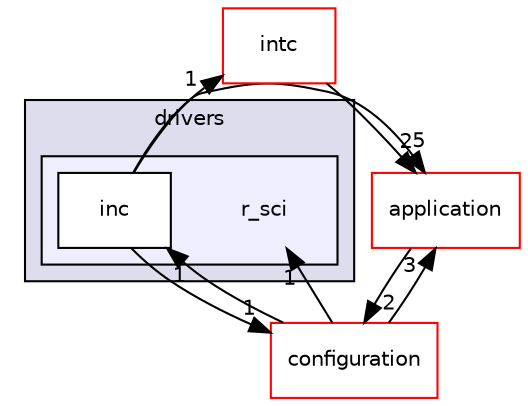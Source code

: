 digraph "r_sci" {
  compound=true
  node [ fontsize="10", fontname="Helvetica"];
  edge [ labelfontsize="10", labelfontname="Helvetica"];
  subgraph clusterdir_08ce54ab20ebf3a819d624811685620e {
    graph [ bgcolor="#ddddee", pencolor="black", label="drivers" fontname="Helvetica", fontsize="10", URL="dir_08ce54ab20ebf3a819d624811685620e.html"]
  subgraph clusterdir_103700f5b0b5430485ed1308fe3bdfac {
    graph [ bgcolor="#eeeeff", pencolor="black", label="" URL="dir_103700f5b0b5430485ed1308fe3bdfac.html"];
    dir_103700f5b0b5430485ed1308fe3bdfac [shape=plaintext label="r_sci"];
    dir_e5e093fe3b38797d916fcd248398069f [shape=box label="inc" color="black" fillcolor="white" style="filled" URL="dir_e5e093fe3b38797d916fcd248398069f.html"];
  }
  }
  dir_eda2a6d705da8f3400ffe9a7dcb90b30 [shape=box label="application" fillcolor="white" style="filled" color="red" URL="dir_eda2a6d705da8f3400ffe9a7dcb90b30.html"];
  dir_95f7b9d4854ca187ae337d299db232bb [shape=box label="configuration" fillcolor="white" style="filled" color="red" URL="dir_95f7b9d4854ca187ae337d299db232bb.html"];
  dir_3dca1c554e9fd3de7488934a98087b37 [shape=box label="intc" fillcolor="white" style="filled" color="red" URL="dir_3dca1c554e9fd3de7488934a98087b37.html"];
  dir_e5e093fe3b38797d916fcd248398069f->dir_eda2a6d705da8f3400ffe9a7dcb90b30 [headlabel="5", labeldistance=1.5 headhref="dir_000079_000002.html"];
  dir_e5e093fe3b38797d916fcd248398069f->dir_95f7b9d4854ca187ae337d299db232bb [headlabel="1", labeldistance=1.5 headhref="dir_000079_000009.html"];
  dir_e5e093fe3b38797d916fcd248398069f->dir_3dca1c554e9fd3de7488934a98087b37 [headlabel="1", labeldistance=1.5 headhref="dir_000079_000059.html"];
  dir_eda2a6d705da8f3400ffe9a7dcb90b30->dir_95f7b9d4854ca187ae337d299db232bb [headlabel="2", labeldistance=1.5 headhref="dir_000002_000009.html"];
  dir_95f7b9d4854ca187ae337d299db232bb->dir_e5e093fe3b38797d916fcd248398069f [headlabel="1", labeldistance=1.5 headhref="dir_000009_000079.html"];
  dir_95f7b9d4854ca187ae337d299db232bb->dir_eda2a6d705da8f3400ffe9a7dcb90b30 [headlabel="3", labeldistance=1.5 headhref="dir_000009_000002.html"];
  dir_95f7b9d4854ca187ae337d299db232bb->dir_103700f5b0b5430485ed1308fe3bdfac [headlabel="1", labeldistance=1.5 headhref="dir_000009_000078.html"];
  dir_3dca1c554e9fd3de7488934a98087b37->dir_eda2a6d705da8f3400ffe9a7dcb90b30 [headlabel="2", labeldistance=1.5 headhref="dir_000059_000002.html"];
}

